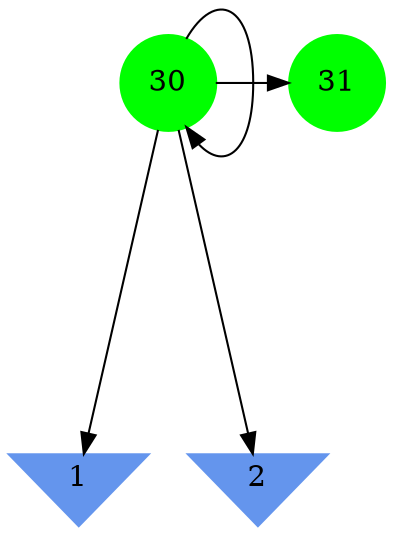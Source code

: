 digraph brain {
	ranksep=2.0;
	1 [shape=invtriangle,style=filled,color=cornflowerblue];
	2 [shape=invtriangle,style=filled,color=cornflowerblue];
	30 [shape=circle,style=filled,color=green];
	31 [shape=circle,style=filled,color=green];
	30	->	1;
	30	->	30;
	30	->	31;
	30	->	2;
	{ rank=same; 1; 2; }
	{ rank=same; }
	{ rank=same; 30; 31; }
}
